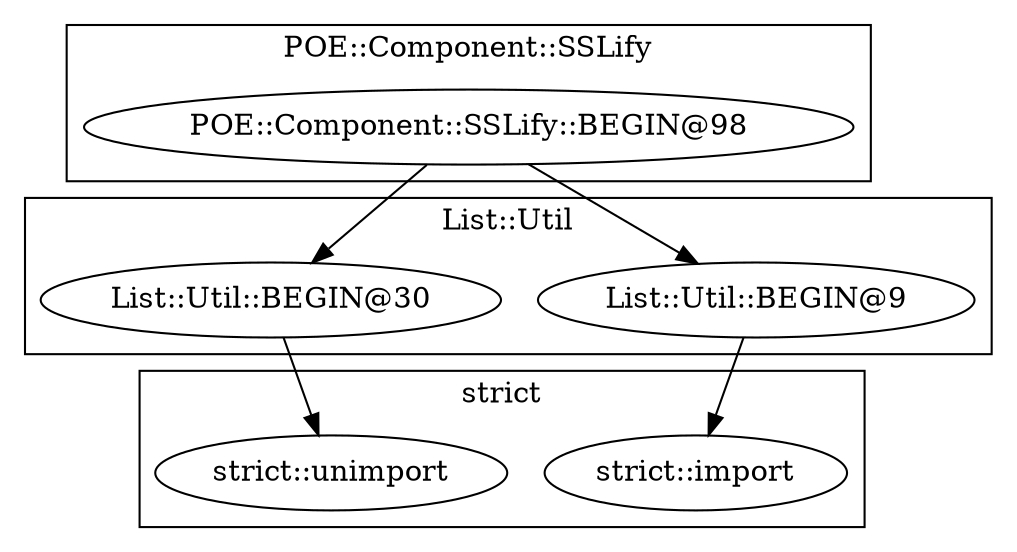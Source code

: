 digraph {
graph [overlap=false]
subgraph cluster_strict {
	label="strict";
	"strict::import";
	"strict::unimport";
}
subgraph cluster_List_Util {
	label="List::Util";
	"List::Util::BEGIN@9";
	"List::Util::BEGIN@30";
}
subgraph cluster_POE_Component_SSLify {
	label="POE::Component::SSLify";
	"POE::Component::SSLify::BEGIN@98";
}
"POE::Component::SSLify::BEGIN@98" -> "List::Util::BEGIN@9";
"List::Util::BEGIN@30" -> "strict::unimport";
"List::Util::BEGIN@9" -> "strict::import";
"POE::Component::SSLify::BEGIN@98" -> "List::Util::BEGIN@30";
}
